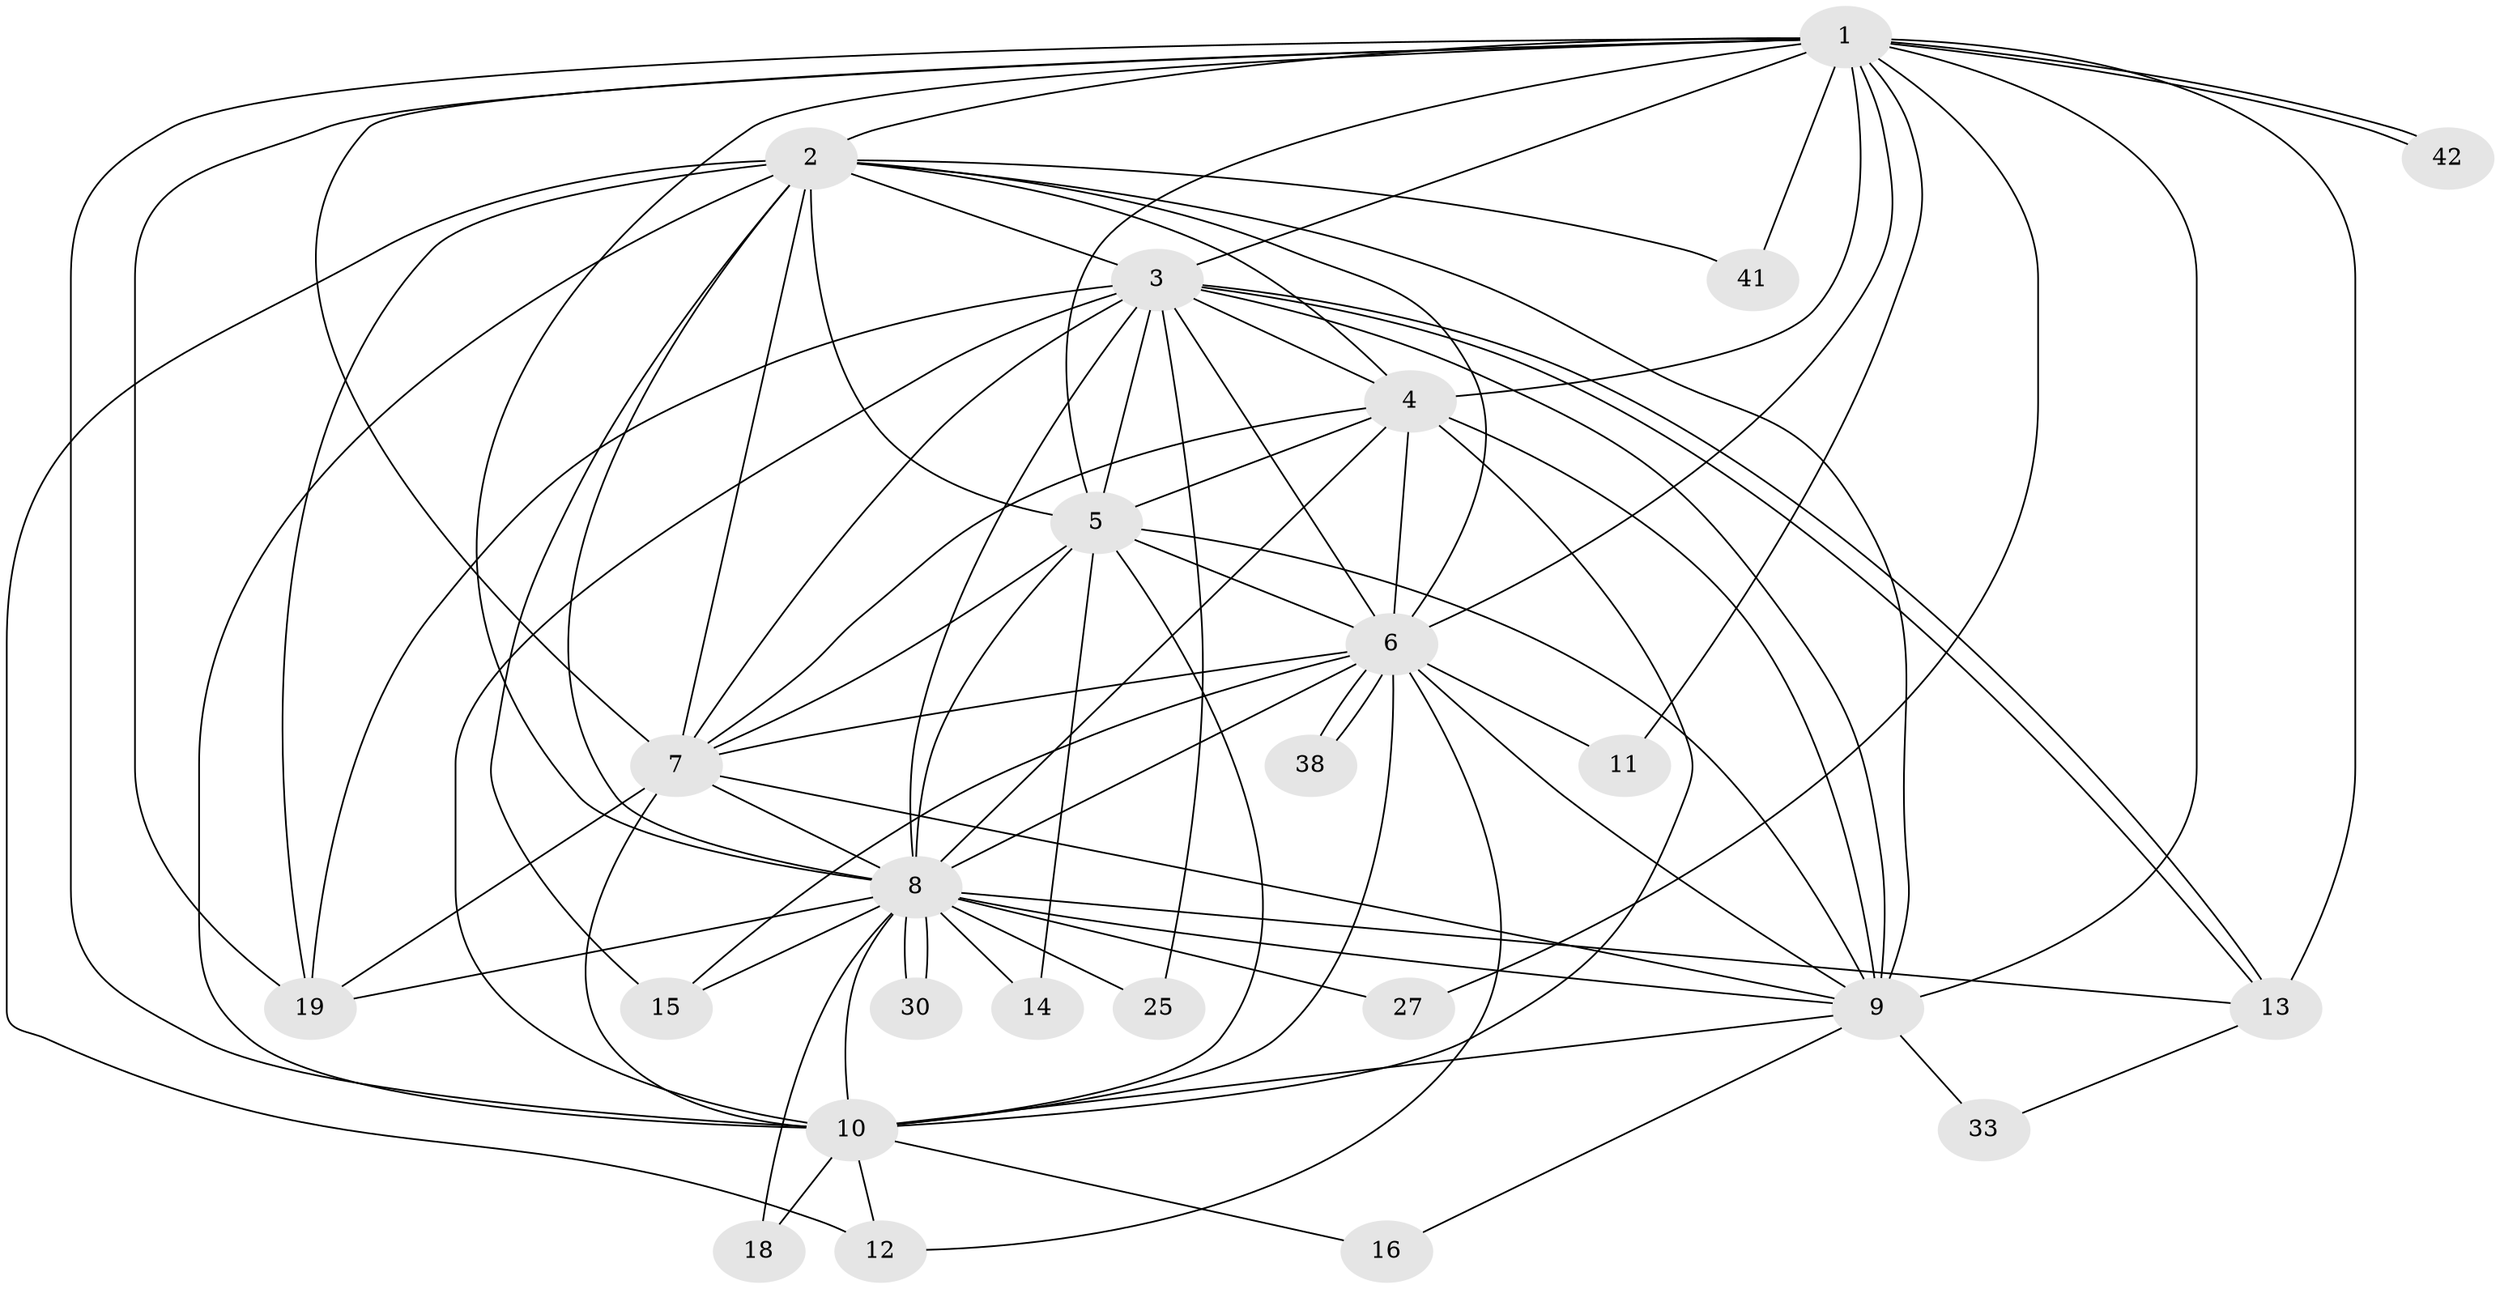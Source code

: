// original degree distribution, {19: 0.0196078431372549, 18: 0.0392156862745098, 14: 0.0392156862745098, 11: 0.0196078431372549, 12: 0.0196078431372549, 13: 0.0196078431372549, 22: 0.0196078431372549, 16: 0.0196078431372549, 2: 0.5686274509803921, 3: 0.17647058823529413, 4: 0.058823529411764705}
// Generated by graph-tools (version 1.1) at 2025/14/03/09/25 04:14:16]
// undirected, 25 vertices, 82 edges
graph export_dot {
graph [start="1"]
  node [color=gray90,style=filled];
  1;
  2 [super="+17+24+26"];
  3;
  4 [super="+39+43"];
  5;
  6 [super="+31+21"];
  7 [super="+22+50"];
  8;
  9;
  10 [super="+29+36+32"];
  11;
  12 [super="+20"];
  13 [super="+28"];
  14;
  15 [super="+44"];
  16;
  18;
  19 [super="+51+23"];
  25;
  27 [super="+34"];
  30;
  33;
  38;
  41;
  42;
  1 -- 2;
  1 -- 3;
  1 -- 4 [weight=2];
  1 -- 5;
  1 -- 6;
  1 -- 7;
  1 -- 8;
  1 -- 9;
  1 -- 10 [weight=2];
  1 -- 11;
  1 -- 19;
  1 -- 27 [weight=2];
  1 -- 41;
  1 -- 42;
  1 -- 42;
  1 -- 13;
  2 -- 3;
  2 -- 4;
  2 -- 5 [weight=2];
  2 -- 6 [weight=2];
  2 -- 7 [weight=3];
  2 -- 8 [weight=2];
  2 -- 9 [weight=3];
  2 -- 10;
  2 -- 12;
  2 -- 15;
  2 -- 19 [weight=2];
  2 -- 41;
  3 -- 4;
  3 -- 5;
  3 -- 6;
  3 -- 7;
  3 -- 8;
  3 -- 9;
  3 -- 10 [weight=2];
  3 -- 13;
  3 -- 13;
  3 -- 25;
  3 -- 19;
  4 -- 5;
  4 -- 6;
  4 -- 7;
  4 -- 8;
  4 -- 9;
  4 -- 10 [weight=2];
  5 -- 6 [weight=2];
  5 -- 7;
  5 -- 8;
  5 -- 9;
  5 -- 10;
  5 -- 14;
  6 -- 7;
  6 -- 8 [weight=2];
  6 -- 9 [weight=2];
  6 -- 10;
  6 -- 11;
  6 -- 12;
  6 -- 38;
  6 -- 38;
  6 -- 15;
  7 -- 8 [weight=2];
  7 -- 9;
  7 -- 10;
  7 -- 19;
  8 -- 9;
  8 -- 10 [weight=2];
  8 -- 14;
  8 -- 15;
  8 -- 18;
  8 -- 25;
  8 -- 27;
  8 -- 30;
  8 -- 30;
  8 -- 19;
  8 -- 13;
  9 -- 10;
  9 -- 16;
  9 -- 33;
  10 -- 16;
  10 -- 18;
  10 -- 12;
  13 -- 33;
}
